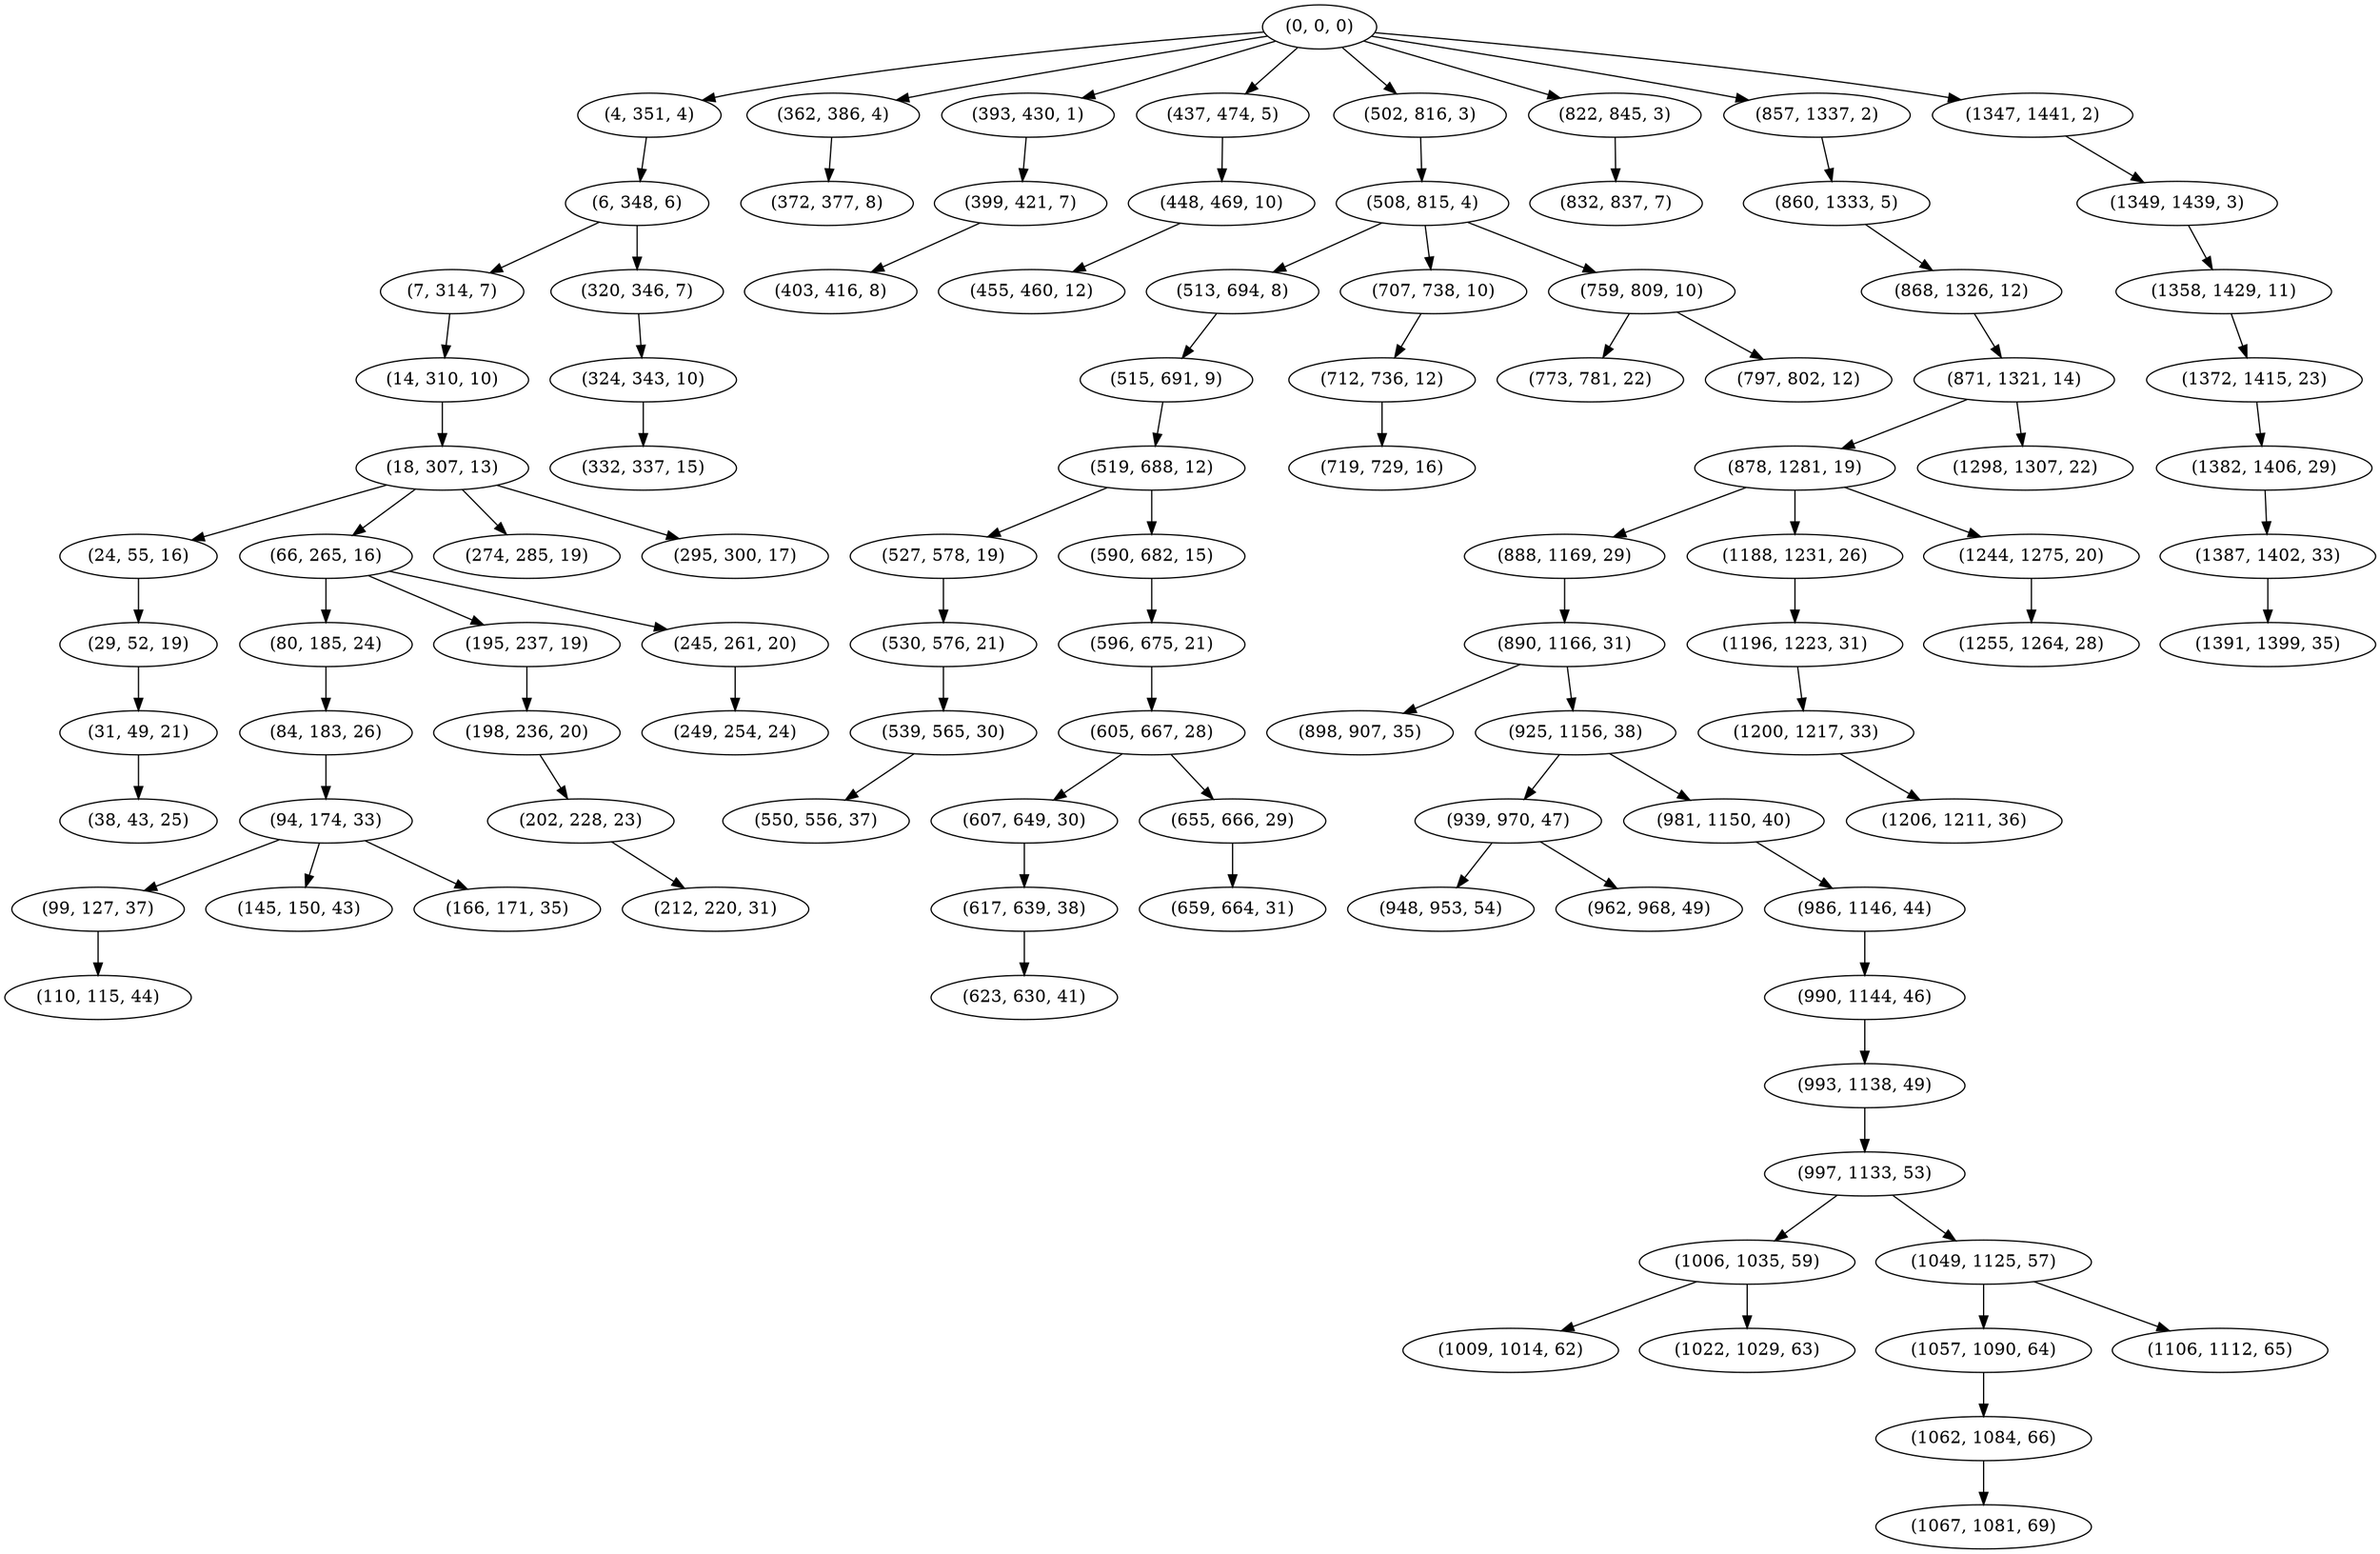 digraph tree {
    "(0, 0, 0)";
    "(4, 351, 4)";
    "(6, 348, 6)";
    "(7, 314, 7)";
    "(14, 310, 10)";
    "(18, 307, 13)";
    "(24, 55, 16)";
    "(29, 52, 19)";
    "(31, 49, 21)";
    "(38, 43, 25)";
    "(66, 265, 16)";
    "(80, 185, 24)";
    "(84, 183, 26)";
    "(94, 174, 33)";
    "(99, 127, 37)";
    "(110, 115, 44)";
    "(145, 150, 43)";
    "(166, 171, 35)";
    "(195, 237, 19)";
    "(198, 236, 20)";
    "(202, 228, 23)";
    "(212, 220, 31)";
    "(245, 261, 20)";
    "(249, 254, 24)";
    "(274, 285, 19)";
    "(295, 300, 17)";
    "(320, 346, 7)";
    "(324, 343, 10)";
    "(332, 337, 15)";
    "(362, 386, 4)";
    "(372, 377, 8)";
    "(393, 430, 1)";
    "(399, 421, 7)";
    "(403, 416, 8)";
    "(437, 474, 5)";
    "(448, 469, 10)";
    "(455, 460, 12)";
    "(502, 816, 3)";
    "(508, 815, 4)";
    "(513, 694, 8)";
    "(515, 691, 9)";
    "(519, 688, 12)";
    "(527, 578, 19)";
    "(530, 576, 21)";
    "(539, 565, 30)";
    "(550, 556, 37)";
    "(590, 682, 15)";
    "(596, 675, 21)";
    "(605, 667, 28)";
    "(607, 649, 30)";
    "(617, 639, 38)";
    "(623, 630, 41)";
    "(655, 666, 29)";
    "(659, 664, 31)";
    "(707, 738, 10)";
    "(712, 736, 12)";
    "(719, 729, 16)";
    "(759, 809, 10)";
    "(773, 781, 22)";
    "(797, 802, 12)";
    "(822, 845, 3)";
    "(832, 837, 7)";
    "(857, 1337, 2)";
    "(860, 1333, 5)";
    "(868, 1326, 12)";
    "(871, 1321, 14)";
    "(878, 1281, 19)";
    "(888, 1169, 29)";
    "(890, 1166, 31)";
    "(898, 907, 35)";
    "(925, 1156, 38)";
    "(939, 970, 47)";
    "(948, 953, 54)";
    "(962, 968, 49)";
    "(981, 1150, 40)";
    "(986, 1146, 44)";
    "(990, 1144, 46)";
    "(993, 1138, 49)";
    "(997, 1133, 53)";
    "(1006, 1035, 59)";
    "(1009, 1014, 62)";
    "(1022, 1029, 63)";
    "(1049, 1125, 57)";
    "(1057, 1090, 64)";
    "(1062, 1084, 66)";
    "(1067, 1081, 69)";
    "(1106, 1112, 65)";
    "(1188, 1231, 26)";
    "(1196, 1223, 31)";
    "(1200, 1217, 33)";
    "(1206, 1211, 36)";
    "(1244, 1275, 20)";
    "(1255, 1264, 28)";
    "(1298, 1307, 22)";
    "(1347, 1441, 2)";
    "(1349, 1439, 3)";
    "(1358, 1429, 11)";
    "(1372, 1415, 23)";
    "(1382, 1406, 29)";
    "(1387, 1402, 33)";
    "(1391, 1399, 35)";
    "(0, 0, 0)" -> "(4, 351, 4)";
    "(0, 0, 0)" -> "(362, 386, 4)";
    "(0, 0, 0)" -> "(393, 430, 1)";
    "(0, 0, 0)" -> "(437, 474, 5)";
    "(0, 0, 0)" -> "(502, 816, 3)";
    "(0, 0, 0)" -> "(822, 845, 3)";
    "(0, 0, 0)" -> "(857, 1337, 2)";
    "(0, 0, 0)" -> "(1347, 1441, 2)";
    "(4, 351, 4)" -> "(6, 348, 6)";
    "(6, 348, 6)" -> "(7, 314, 7)";
    "(6, 348, 6)" -> "(320, 346, 7)";
    "(7, 314, 7)" -> "(14, 310, 10)";
    "(14, 310, 10)" -> "(18, 307, 13)";
    "(18, 307, 13)" -> "(24, 55, 16)";
    "(18, 307, 13)" -> "(66, 265, 16)";
    "(18, 307, 13)" -> "(274, 285, 19)";
    "(18, 307, 13)" -> "(295, 300, 17)";
    "(24, 55, 16)" -> "(29, 52, 19)";
    "(29, 52, 19)" -> "(31, 49, 21)";
    "(31, 49, 21)" -> "(38, 43, 25)";
    "(66, 265, 16)" -> "(80, 185, 24)";
    "(66, 265, 16)" -> "(195, 237, 19)";
    "(66, 265, 16)" -> "(245, 261, 20)";
    "(80, 185, 24)" -> "(84, 183, 26)";
    "(84, 183, 26)" -> "(94, 174, 33)";
    "(94, 174, 33)" -> "(99, 127, 37)";
    "(94, 174, 33)" -> "(145, 150, 43)";
    "(94, 174, 33)" -> "(166, 171, 35)";
    "(99, 127, 37)" -> "(110, 115, 44)";
    "(195, 237, 19)" -> "(198, 236, 20)";
    "(198, 236, 20)" -> "(202, 228, 23)";
    "(202, 228, 23)" -> "(212, 220, 31)";
    "(245, 261, 20)" -> "(249, 254, 24)";
    "(320, 346, 7)" -> "(324, 343, 10)";
    "(324, 343, 10)" -> "(332, 337, 15)";
    "(362, 386, 4)" -> "(372, 377, 8)";
    "(393, 430, 1)" -> "(399, 421, 7)";
    "(399, 421, 7)" -> "(403, 416, 8)";
    "(437, 474, 5)" -> "(448, 469, 10)";
    "(448, 469, 10)" -> "(455, 460, 12)";
    "(502, 816, 3)" -> "(508, 815, 4)";
    "(508, 815, 4)" -> "(513, 694, 8)";
    "(508, 815, 4)" -> "(707, 738, 10)";
    "(508, 815, 4)" -> "(759, 809, 10)";
    "(513, 694, 8)" -> "(515, 691, 9)";
    "(515, 691, 9)" -> "(519, 688, 12)";
    "(519, 688, 12)" -> "(527, 578, 19)";
    "(519, 688, 12)" -> "(590, 682, 15)";
    "(527, 578, 19)" -> "(530, 576, 21)";
    "(530, 576, 21)" -> "(539, 565, 30)";
    "(539, 565, 30)" -> "(550, 556, 37)";
    "(590, 682, 15)" -> "(596, 675, 21)";
    "(596, 675, 21)" -> "(605, 667, 28)";
    "(605, 667, 28)" -> "(607, 649, 30)";
    "(605, 667, 28)" -> "(655, 666, 29)";
    "(607, 649, 30)" -> "(617, 639, 38)";
    "(617, 639, 38)" -> "(623, 630, 41)";
    "(655, 666, 29)" -> "(659, 664, 31)";
    "(707, 738, 10)" -> "(712, 736, 12)";
    "(712, 736, 12)" -> "(719, 729, 16)";
    "(759, 809, 10)" -> "(773, 781, 22)";
    "(759, 809, 10)" -> "(797, 802, 12)";
    "(822, 845, 3)" -> "(832, 837, 7)";
    "(857, 1337, 2)" -> "(860, 1333, 5)";
    "(860, 1333, 5)" -> "(868, 1326, 12)";
    "(868, 1326, 12)" -> "(871, 1321, 14)";
    "(871, 1321, 14)" -> "(878, 1281, 19)";
    "(871, 1321, 14)" -> "(1298, 1307, 22)";
    "(878, 1281, 19)" -> "(888, 1169, 29)";
    "(878, 1281, 19)" -> "(1188, 1231, 26)";
    "(878, 1281, 19)" -> "(1244, 1275, 20)";
    "(888, 1169, 29)" -> "(890, 1166, 31)";
    "(890, 1166, 31)" -> "(898, 907, 35)";
    "(890, 1166, 31)" -> "(925, 1156, 38)";
    "(925, 1156, 38)" -> "(939, 970, 47)";
    "(925, 1156, 38)" -> "(981, 1150, 40)";
    "(939, 970, 47)" -> "(948, 953, 54)";
    "(939, 970, 47)" -> "(962, 968, 49)";
    "(981, 1150, 40)" -> "(986, 1146, 44)";
    "(986, 1146, 44)" -> "(990, 1144, 46)";
    "(990, 1144, 46)" -> "(993, 1138, 49)";
    "(993, 1138, 49)" -> "(997, 1133, 53)";
    "(997, 1133, 53)" -> "(1006, 1035, 59)";
    "(997, 1133, 53)" -> "(1049, 1125, 57)";
    "(1006, 1035, 59)" -> "(1009, 1014, 62)";
    "(1006, 1035, 59)" -> "(1022, 1029, 63)";
    "(1049, 1125, 57)" -> "(1057, 1090, 64)";
    "(1049, 1125, 57)" -> "(1106, 1112, 65)";
    "(1057, 1090, 64)" -> "(1062, 1084, 66)";
    "(1062, 1084, 66)" -> "(1067, 1081, 69)";
    "(1188, 1231, 26)" -> "(1196, 1223, 31)";
    "(1196, 1223, 31)" -> "(1200, 1217, 33)";
    "(1200, 1217, 33)" -> "(1206, 1211, 36)";
    "(1244, 1275, 20)" -> "(1255, 1264, 28)";
    "(1347, 1441, 2)" -> "(1349, 1439, 3)";
    "(1349, 1439, 3)" -> "(1358, 1429, 11)";
    "(1358, 1429, 11)" -> "(1372, 1415, 23)";
    "(1372, 1415, 23)" -> "(1382, 1406, 29)";
    "(1382, 1406, 29)" -> "(1387, 1402, 33)";
    "(1387, 1402, 33)" -> "(1391, 1399, 35)";
}
